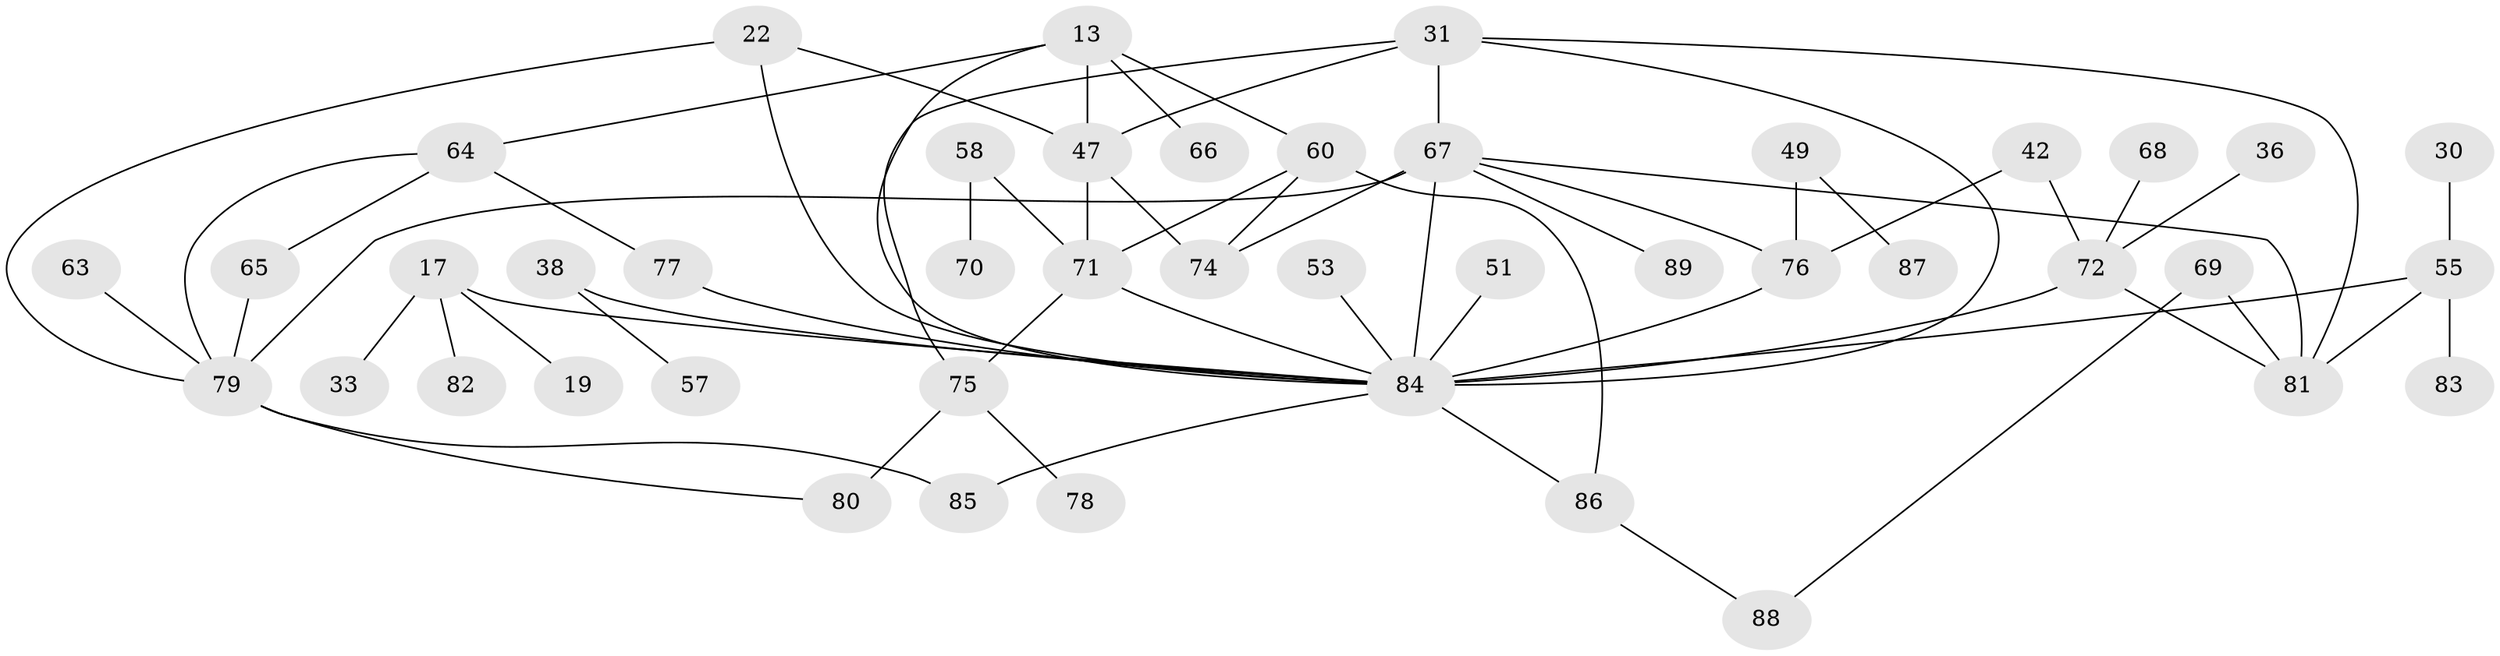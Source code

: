 // original degree distribution, {7: 0.0449438202247191, 5: 0.0898876404494382, 2: 0.2696629213483146, 8: 0.011235955056179775, 3: 0.19101123595505617, 4: 0.20224719101123595, 1: 0.19101123595505617}
// Generated by graph-tools (version 1.1) at 2025/41/03/09/25 04:41:52]
// undirected, 44 vertices, 64 edges
graph export_dot {
graph [start="1"]
  node [color=gray90,style=filled];
  13 [super="+7"];
  17;
  19;
  22;
  30;
  31;
  33;
  36;
  38 [super="+28"];
  42;
  47 [super="+37"];
  49;
  51;
  53;
  55 [super="+14+11"];
  57;
  58;
  60;
  63;
  64;
  65;
  66;
  67 [super="+20+54"];
  68;
  69;
  70;
  71 [super="+3+8"];
  72 [super="+10+27+43"];
  74;
  75 [super="+44"];
  76 [super="+73+48"];
  77;
  78;
  79 [super="+32+46"];
  80 [super="+56"];
  81 [super="+41"];
  82;
  83;
  84 [super="+1+62+61"];
  85;
  86;
  87;
  88;
  89 [super="+39"];
  13 -- 60;
  13 -- 64;
  13 -- 66;
  13 -- 47 [weight=2];
  13 -- 84 [weight=2];
  17 -- 19;
  17 -- 33;
  17 -- 82;
  17 -- 84;
  22 -- 47;
  22 -- 84 [weight=2];
  22 -- 79;
  30 -- 55;
  31 -- 81;
  31 -- 75;
  31 -- 47;
  31 -- 84;
  31 -- 67;
  36 -- 72;
  38 -- 57;
  38 -- 84 [weight=4];
  42 -- 72;
  42 -- 76;
  47 -- 71 [weight=2];
  47 -- 74;
  49 -- 87;
  49 -- 76 [weight=2];
  51 -- 84;
  53 -- 84;
  55 -- 84 [weight=4];
  55 -- 83;
  55 -- 81;
  58 -- 70;
  58 -- 71;
  60 -- 71;
  60 -- 86;
  60 -- 74;
  63 -- 79;
  64 -- 65;
  64 -- 77;
  64 -- 79;
  65 -- 79;
  67 -- 74;
  67 -- 76;
  67 -- 79 [weight=2];
  67 -- 81;
  67 -- 84 [weight=4];
  67 -- 89 [weight=2];
  68 -- 72;
  69 -- 88;
  69 -- 81;
  71 -- 84;
  71 -- 75 [weight=2];
  72 -- 84 [weight=3];
  72 -- 81;
  75 -- 78;
  75 -- 80 [weight=2];
  76 -- 84 [weight=4];
  77 -- 84;
  79 -- 85;
  79 -- 80;
  84 -- 86;
  84 -- 85;
  86 -- 88;
}
